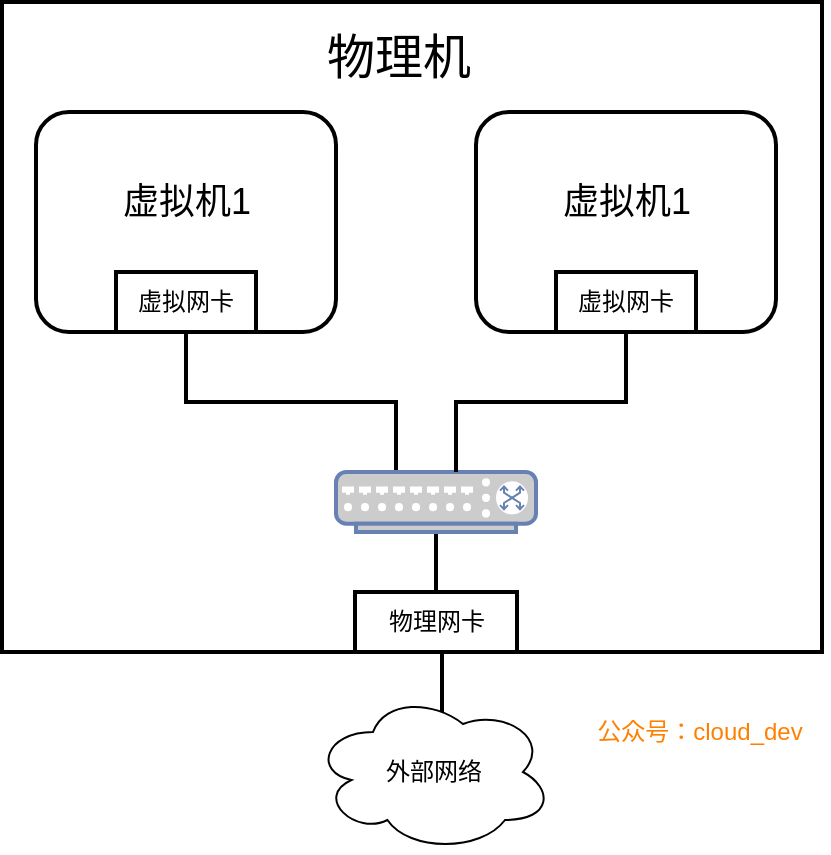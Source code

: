 <mxfile version="10.5.4" type="github"><diagram id="8bCDMuf32Qx7E4JXl-cL" name="Page-1"><mxGraphModel dx="1074" dy="535" grid="1" gridSize="10" guides="1" tooltips="1" connect="1" arrows="1" fold="1" page="1" pageScale="1" pageWidth="827" pageHeight="1169" math="0" shadow="0"><root><mxCell id="0"/><mxCell id="1" parent="0"/><mxCell id="pZ5T4244H2psUgwghlJ4-1" value="" style="rounded=0;whiteSpace=wrap;html=1;strokeWidth=2;" vertex="1" parent="1"><mxGeometry x="150" y="105" width="410" height="325" as="geometry"/></mxCell><mxCell id="pZ5T4244H2psUgwghlJ4-6" style="edgeStyle=orthogonalEdgeStyle;rounded=0;orthogonalLoop=1;jettySize=auto;html=1;exitX=0.5;exitY=1;exitDx=0;exitDy=0;strokeWidth=2;endArrow=none;endFill=0;" edge="1" parent="1" source="pZ5T4244H2psUgwghlJ4-3" target="pZ5T4244H2psUgwghlJ4-5"><mxGeometry relative="1" as="geometry"><Array as="points"><mxPoint x="242" y="305"/><mxPoint x="347" y="305"/></Array></mxGeometry></mxCell><mxCell id="pZ5T4244H2psUgwghlJ4-3" value="" style="rounded=1;whiteSpace=wrap;html=1;strokeWidth=2;" vertex="1" parent="1"><mxGeometry x="167" y="160" width="150" height="110" as="geometry"/></mxCell><mxCell id="pZ5T4244H2psUgwghlJ4-16" value="" style="edgeStyle=orthogonalEdgeStyle;rounded=0;orthogonalLoop=1;jettySize=auto;html=1;strokeWidth=2;entryX=0.5;entryY=0;entryDx=0;entryDy=0;endArrow=none;endFill=0;" edge="1" parent="1" source="pZ5T4244H2psUgwghlJ4-5" target="pZ5T4244H2psUgwghlJ4-14"><mxGeometry relative="1" as="geometry"><mxPoint x="367" y="450" as="targetPoint"/></mxGeometry></mxCell><mxCell id="pZ5T4244H2psUgwghlJ4-5" value="" style="fontColor=#0066CC;verticalAlign=top;verticalLabelPosition=bottom;labelPosition=center;align=center;html=1;outlineConnect=0;fillColor=#CCCCCC;strokeColor=#6881B3;gradientColor=none;gradientDirection=north;strokeWidth=2;shape=mxgraph.networks.switch;" vertex="1" parent="1"><mxGeometry x="317" y="340" width="100" height="30" as="geometry"/></mxCell><mxCell id="pZ5T4244H2psUgwghlJ4-7" value="虚拟网卡" style="rounded=0;whiteSpace=wrap;html=1;strokeWidth=2;" vertex="1" parent="1"><mxGeometry x="207" y="240" width="70" height="30" as="geometry"/></mxCell><mxCell id="pZ5T4244H2psUgwghlJ4-8" value="&lt;font style=&quot;font-size: 18px&quot;&gt;虚拟机1&lt;/font&gt;" style="text;html=1;strokeColor=none;fillColor=none;align=center;verticalAlign=middle;whiteSpace=wrap;rounded=0;" vertex="1" parent="1"><mxGeometry x="205.5" y="195" width="73" height="20" as="geometry"/></mxCell><mxCell id="pZ5T4244H2psUgwghlJ4-9" value="" style="rounded=1;whiteSpace=wrap;html=1;strokeWidth=2;" vertex="1" parent="1"><mxGeometry x="387" y="160" width="150" height="110" as="geometry"/></mxCell><mxCell id="pZ5T4244H2psUgwghlJ4-13" style="edgeStyle=orthogonalEdgeStyle;rounded=0;orthogonalLoop=1;jettySize=auto;html=1;exitX=0.5;exitY=1;exitDx=0;exitDy=0;strokeWidth=2;endArrow=none;endFill=0;" edge="1" parent="1" source="pZ5T4244H2psUgwghlJ4-10" target="pZ5T4244H2psUgwghlJ4-5"><mxGeometry relative="1" as="geometry"><Array as="points"><mxPoint x="462" y="305"/><mxPoint x="377" y="305"/></Array></mxGeometry></mxCell><mxCell id="pZ5T4244H2psUgwghlJ4-10" value="虚拟网卡" style="rounded=0;whiteSpace=wrap;html=1;strokeWidth=2;" vertex="1" parent="1"><mxGeometry x="427" y="240" width="70" height="30" as="geometry"/></mxCell><mxCell id="pZ5T4244H2psUgwghlJ4-11" value="&lt;font style=&quot;font-size: 18px&quot;&gt;虚拟机1&lt;/font&gt;" style="text;html=1;strokeColor=none;fillColor=none;align=center;verticalAlign=middle;whiteSpace=wrap;rounded=0;" vertex="1" parent="1"><mxGeometry x="425.5" y="195" width="73" height="20" as="geometry"/></mxCell><mxCell id="pZ5T4244H2psUgwghlJ4-12" value="&lt;font style=&quot;font-size: 24px&quot;&gt;物理机&lt;/font&gt;" style="text;html=1;strokeColor=none;fillColor=none;align=center;verticalAlign=middle;whiteSpace=wrap;rounded=0;" vertex="1" parent="1"><mxGeometry x="305.5" y="123" width="85" height="20" as="geometry"/></mxCell><mxCell id="pZ5T4244H2psUgwghlJ4-17" style="edgeStyle=orthogonalEdgeStyle;rounded=0;orthogonalLoop=1;jettySize=auto;html=1;exitX=0.5;exitY=1;exitDx=0;exitDy=0;endArrow=none;endFill=0;strokeWidth=2;" edge="1" parent="1" source="pZ5T4244H2psUgwghlJ4-14"><mxGeometry relative="1" as="geometry"><mxPoint x="370" y="460" as="targetPoint"/><Array as="points"/></mxGeometry></mxCell><mxCell id="pZ5T4244H2psUgwghlJ4-14" value="物理网卡" style="rounded=0;whiteSpace=wrap;html=1;strokeWidth=2;" vertex="1" parent="1"><mxGeometry x="326.5" y="400" width="81" height="30" as="geometry"/></mxCell><mxCell id="pZ5T4244H2psUgwghlJ4-18" value="外部网络" style="ellipse;shape=cloud;whiteSpace=wrap;html=1;" vertex="1" parent="1"><mxGeometry x="305.5" y="450" width="120" height="80" as="geometry"/></mxCell><mxCell id="pZ5T4244H2psUgwghlJ4-19" value="&lt;font color=&quot;#ff8000&quot;&gt;公众号：cloud_dev&lt;/font&gt;" style="text;html=1;strokeColor=none;fillColor=none;align=center;verticalAlign=middle;whiteSpace=wrap;rounded=0;" vertex="1" parent="1"><mxGeometry x="433.5" y="460" width="130" height="20" as="geometry"/></mxCell></root></mxGraphModel></diagram></mxfile>